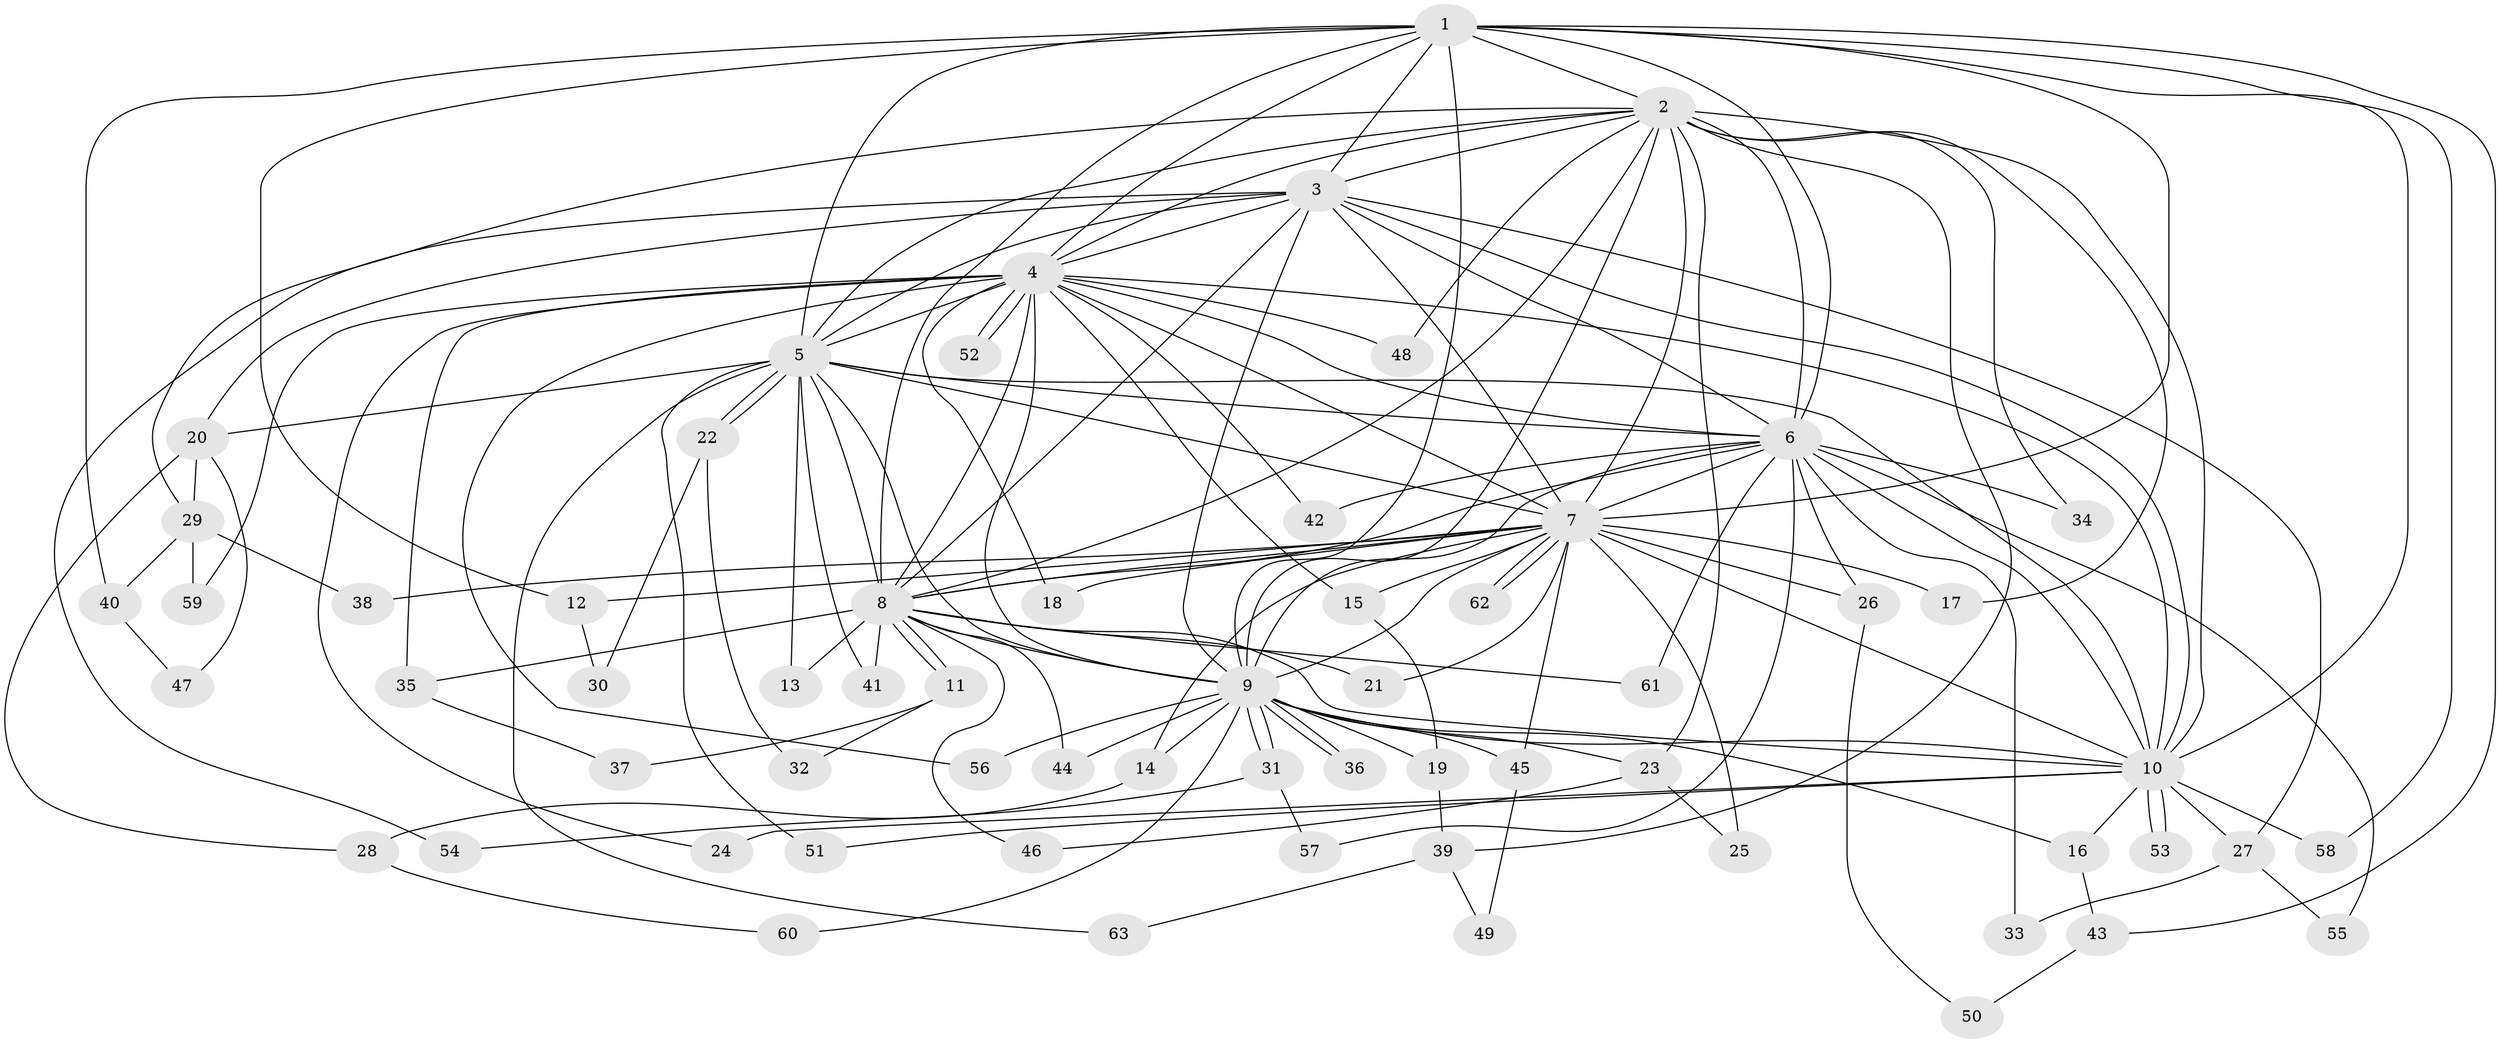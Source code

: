 // coarse degree distribution, {7: 0.03225806451612903, 24: 0.03225806451612903, 10: 0.03225806451612903, 13: 0.03225806451612903, 9: 0.03225806451612903, 3: 0.22580645161290322, 2: 0.3870967741935484, 1: 0.1935483870967742, 4: 0.03225806451612903}
// Generated by graph-tools (version 1.1) at 2025/17/03/04/25 18:17:29]
// undirected, 63 vertices, 151 edges
graph export_dot {
graph [start="1"]
  node [color=gray90,style=filled];
  1;
  2;
  3;
  4;
  5;
  6;
  7;
  8;
  9;
  10;
  11;
  12;
  13;
  14;
  15;
  16;
  17;
  18;
  19;
  20;
  21;
  22;
  23;
  24;
  25;
  26;
  27;
  28;
  29;
  30;
  31;
  32;
  33;
  34;
  35;
  36;
  37;
  38;
  39;
  40;
  41;
  42;
  43;
  44;
  45;
  46;
  47;
  48;
  49;
  50;
  51;
  52;
  53;
  54;
  55;
  56;
  57;
  58;
  59;
  60;
  61;
  62;
  63;
  1 -- 2;
  1 -- 3;
  1 -- 4;
  1 -- 5;
  1 -- 6;
  1 -- 7;
  1 -- 8;
  1 -- 9;
  1 -- 10;
  1 -- 12;
  1 -- 40;
  1 -- 43;
  1 -- 58;
  2 -- 3;
  2 -- 4;
  2 -- 5;
  2 -- 6;
  2 -- 7;
  2 -- 8;
  2 -- 9;
  2 -- 10;
  2 -- 17;
  2 -- 23;
  2 -- 29;
  2 -- 34;
  2 -- 39;
  2 -- 48;
  3 -- 4;
  3 -- 5;
  3 -- 6;
  3 -- 7;
  3 -- 8;
  3 -- 9;
  3 -- 10;
  3 -- 20;
  3 -- 27;
  3 -- 54;
  4 -- 5;
  4 -- 6;
  4 -- 7;
  4 -- 8;
  4 -- 9;
  4 -- 10;
  4 -- 15;
  4 -- 18;
  4 -- 24;
  4 -- 35;
  4 -- 42;
  4 -- 48;
  4 -- 52;
  4 -- 52;
  4 -- 56;
  4 -- 59;
  5 -- 6;
  5 -- 7;
  5 -- 8;
  5 -- 9;
  5 -- 10;
  5 -- 13;
  5 -- 20;
  5 -- 22;
  5 -- 22;
  5 -- 41;
  5 -- 51;
  5 -- 63;
  6 -- 7;
  6 -- 8;
  6 -- 9;
  6 -- 10;
  6 -- 26;
  6 -- 33;
  6 -- 34;
  6 -- 42;
  6 -- 55;
  6 -- 57;
  6 -- 61;
  7 -- 8;
  7 -- 9;
  7 -- 10;
  7 -- 12;
  7 -- 14;
  7 -- 15;
  7 -- 17;
  7 -- 18;
  7 -- 21;
  7 -- 25;
  7 -- 26;
  7 -- 38;
  7 -- 45;
  7 -- 62;
  7 -- 62;
  8 -- 9;
  8 -- 10;
  8 -- 11;
  8 -- 11;
  8 -- 13;
  8 -- 21;
  8 -- 35;
  8 -- 41;
  8 -- 44;
  8 -- 46;
  8 -- 61;
  9 -- 10;
  9 -- 14;
  9 -- 16;
  9 -- 19;
  9 -- 23;
  9 -- 31;
  9 -- 31;
  9 -- 36;
  9 -- 36;
  9 -- 44;
  9 -- 45;
  9 -- 56;
  9 -- 60;
  10 -- 16;
  10 -- 24;
  10 -- 27;
  10 -- 51;
  10 -- 53;
  10 -- 53;
  10 -- 58;
  11 -- 32;
  11 -- 37;
  12 -- 30;
  14 -- 28;
  15 -- 19;
  16 -- 43;
  19 -- 39;
  20 -- 28;
  20 -- 29;
  20 -- 47;
  22 -- 30;
  22 -- 32;
  23 -- 25;
  23 -- 46;
  26 -- 50;
  27 -- 33;
  27 -- 55;
  28 -- 60;
  29 -- 38;
  29 -- 40;
  29 -- 59;
  31 -- 54;
  31 -- 57;
  35 -- 37;
  39 -- 49;
  39 -- 63;
  40 -- 47;
  43 -- 50;
  45 -- 49;
}
